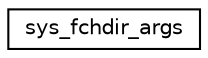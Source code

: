 digraph "Graphical Class Hierarchy"
{
 // LATEX_PDF_SIZE
  edge [fontname="Helvetica",fontsize="10",labelfontname="Helvetica",labelfontsize="10"];
  node [fontname="Helvetica",fontsize="10",shape=record];
  rankdir="LR";
  Node0 [label="sys_fchdir_args",height=0.2,width=0.4,color="black", fillcolor="white", style="filled",URL="$structsys__fchdir__args.html",tooltip=" "];
}
